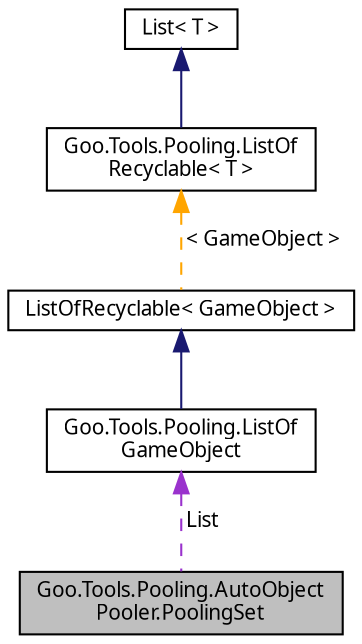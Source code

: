 digraph "Goo.Tools.Pooling.AutoObjectPooler.PoolingSet"
{
 // LATEX_PDF_SIZE
  edge [fontname="Calibrii",fontsize="10",labelfontname="Calibrii",labelfontsize="10"];
  node [fontname="Calibrii",fontsize="10",shape=record];
  Node1 [label="Goo.Tools.Pooling.AutoObject\lPooler.PoolingSet",height=0.2,width=0.4,color="black", fillcolor="grey75", style="filled", fontcolor="black",tooltip=" "];
  Node2 -> Node1 [dir="back",color="darkorchid3",fontsize="10",style="dashed",label=" List" ,fontname="Calibrii"];
  Node2 [label="Goo.Tools.Pooling.ListOf\lGameObject",height=0.2,width=0.4,color="black", fillcolor="white", style="filled",URL="$d4/daf/classGoo_1_1Tools_1_1Pooling_1_1ListOfGameObject.html",tooltip=" "];
  Node3 -> Node2 [dir="back",color="midnightblue",fontsize="10",style="solid",fontname="Calibrii"];
  Node3 [label="ListOfRecyclable\< GameObject \>",height=0.2,width=0.4,color="black", fillcolor="white", style="filled",URL="$dd/d78/classGoo_1_1Tools_1_1Pooling_1_1ListOfRecyclable.html",tooltip=" "];
  Node4 -> Node3 [dir="back",color="orange",fontsize="10",style="dashed",label=" \< GameObject \>" ,fontname="Calibrii"];
  Node4 [label="Goo.Tools.Pooling.ListOf\lRecyclable\< T \>",height=0.2,width=0.4,color="black", fillcolor="white", style="filled",URL="$dd/d78/classGoo_1_1Tools_1_1Pooling_1_1ListOfRecyclable.html",tooltip=" "];
  Node5 -> Node4 [dir="back",color="midnightblue",fontsize="10",style="solid",fontname="Calibrii"];
  Node5 [label="List\< T \>",height=0.2,width=0.4,color="black", fillcolor="white", style="filled",tooltip=" "];
}
